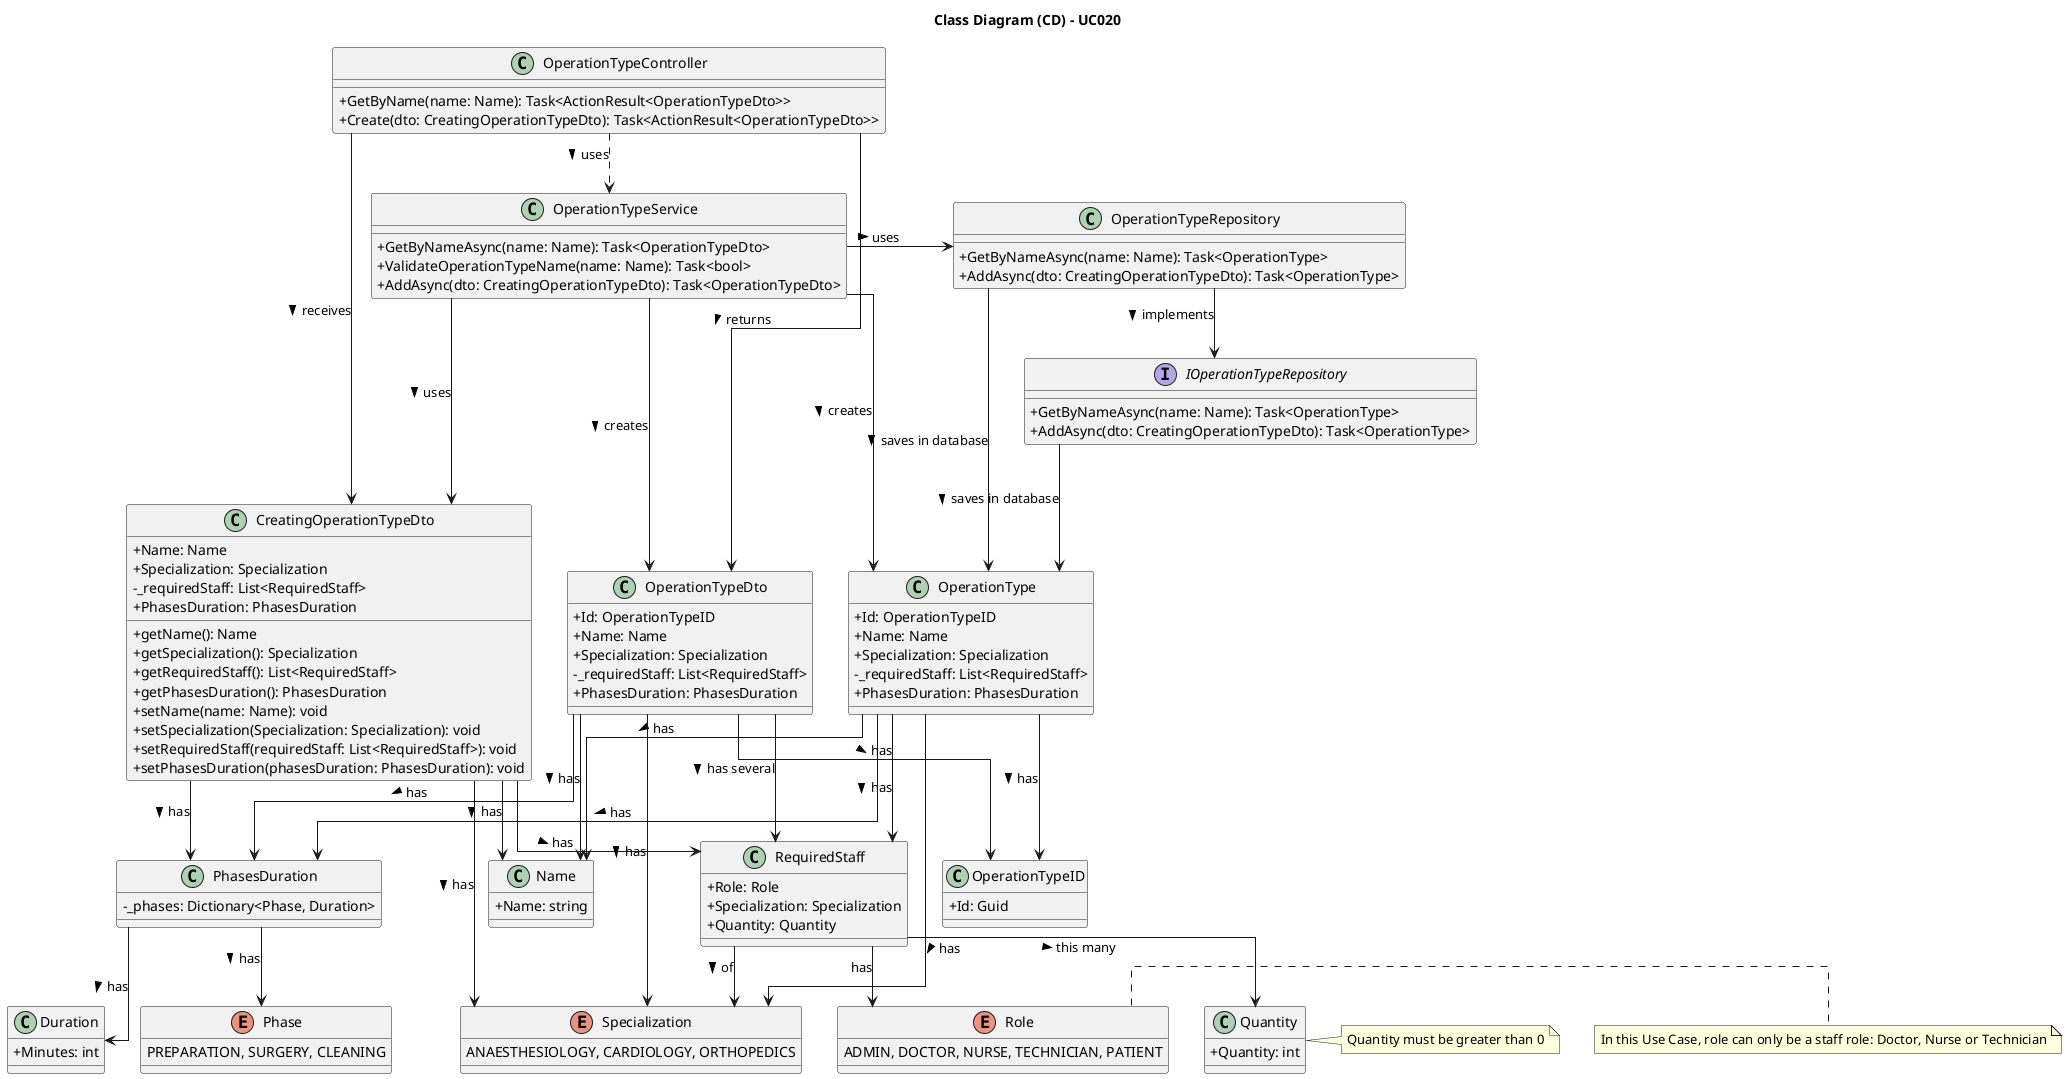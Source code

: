 @startuml uc020-class-diagram

skinparam packageStyle rectangle
skinparam shadowing false
skinparam classAttributeIconSize 0
skinparam linetype ortho

left to right direction
top to bottom direction

title Class Diagram (CD) - UC020

class OperationTypeController {
    +GetByName(name: Name): Task<ActionResult<OperationTypeDto>>
    +Create(dto: CreatingOperationTypeDto): Task<ActionResult<OperationTypeDto>>
}

class OperationTypeService {
    +GetByNameAsync(name: Name): Task<OperationTypeDto>
    +ValidateOperationTypeName(name: Name): Task<bool>
    +AddAsync(dto: CreatingOperationTypeDto): Task<OperationTypeDto>
}

class OperationTypeRepository {
    +GetByNameAsync(name: Name): Task<OperationType>
    +AddAsync(dto: CreatingOperationTypeDto): Task<OperationType>
}

interface IOperationTypeRepository {
    +GetByNameAsync(name: Name): Task<OperationType>
    +AddAsync(dto: CreatingOperationTypeDto): Task<OperationType>
}

class CreatingOperationTypeDto {
    +Name: Name
    +Specialization: Specialization
    - _requiredStaff: List<RequiredStaff>
    +PhasesDuration: PhasesDuration
    +getName(): Name
    +getSpecialization(): Specialization
    +getRequiredStaff(): List<RequiredStaff>
    +getPhasesDuration(): PhasesDuration
    +setName(name: Name): void
    +setSpecialization(Specialization: Specialization): void
    +setRequiredStaff(requiredStaff: List<RequiredStaff>): void
    +setPhasesDuration(phasesDuration: PhasesDuration): void
}

class OperationType {
    +Id: OperationTypeID
    +Name: Name
    +Specialization: Specialization
    - _requiredStaff: List<RequiredStaff>
    +PhasesDuration: PhasesDuration
}

class OperationTypeDto {
    +Id: OperationTypeID
    +Name: Name
    +Specialization: Specialization
    - _requiredStaff: List<RequiredStaff>
    +PhasesDuration: PhasesDuration
}

class RequiredStaff {
    +Role: Role
    +Specialization: Specialization
    +Quantity: Quantity
}

class Quantity {
    +Quantity: int
}
note right of Quantity
    Quantity must be greater than 0
end note

enum Specialization {
    ANAESTHESIOLOGY, CARDIOLOGY, ORTHOPEDICS
}

class PhasesDuration {
    - _phases: Dictionary<Phase, Duration>
}

enum Phase {
    PREPARATION, SURGERY, CLEANING
}

class Duration {
    +Minutes: int
}

class Name {
    +Name: string
}

class OperationTypeID {
    +Id: Guid
}

enum Role {
    ADMIN, DOCTOR, NURSE, TECHNICIAN, PATIENT
}
note right of Role
    In this Use Case, role can only be a staff role: Doctor, Nurse or Technician
end note

OperationTypeController .> OperationTypeService : > uses
OperationTypeController ----> CreatingOperationTypeDto : > receives
OperationTypeController ----> OperationTypeDto : > returns

OperationTypeService -> OperationTypeRepository : > uses
OperationTypeService ---> CreatingOperationTypeDto : > uses
OperationTypeService ---> OperationType : > creates
OperationTypeService ---> OperationTypeDto : > creates

OperationTypeRepository --> IOperationTypeRepository : > implements
OperationTypeRepository --> OperationType : > saves in database

IOperationTypeRepository --> OperationType : > saves in database

CreatingOperationTypeDto --> Name : > has
CreatingOperationTypeDto --> Specialization : > has
CreatingOperationTypeDto --> RequiredStaff : > has
CreatingOperationTypeDto --> PhasesDuration : > has

OperationType --> OperationTypeID : > has
OperationType --> Name : > has
OperationType --> Specialization : > has
OperationType --> RequiredStaff : > has
OperationType --> PhasesDuration : > has

OperationTypeDto --> OperationTypeID : > has
OperationTypeDto --> Name : > has
OperationTypeDto --> Specialization : > has
OperationTypeDto --> RequiredStaff : > has several
OperationTypeDto --> PhasesDuration : > has

RequiredStaff --> Role: has
RequiredStaff --> Specialization : > of
RequiredStaff --> Quantity : > this many

PhasesDuration --> Phase : > has
PhasesDuration --> Duration : > has

@enduml